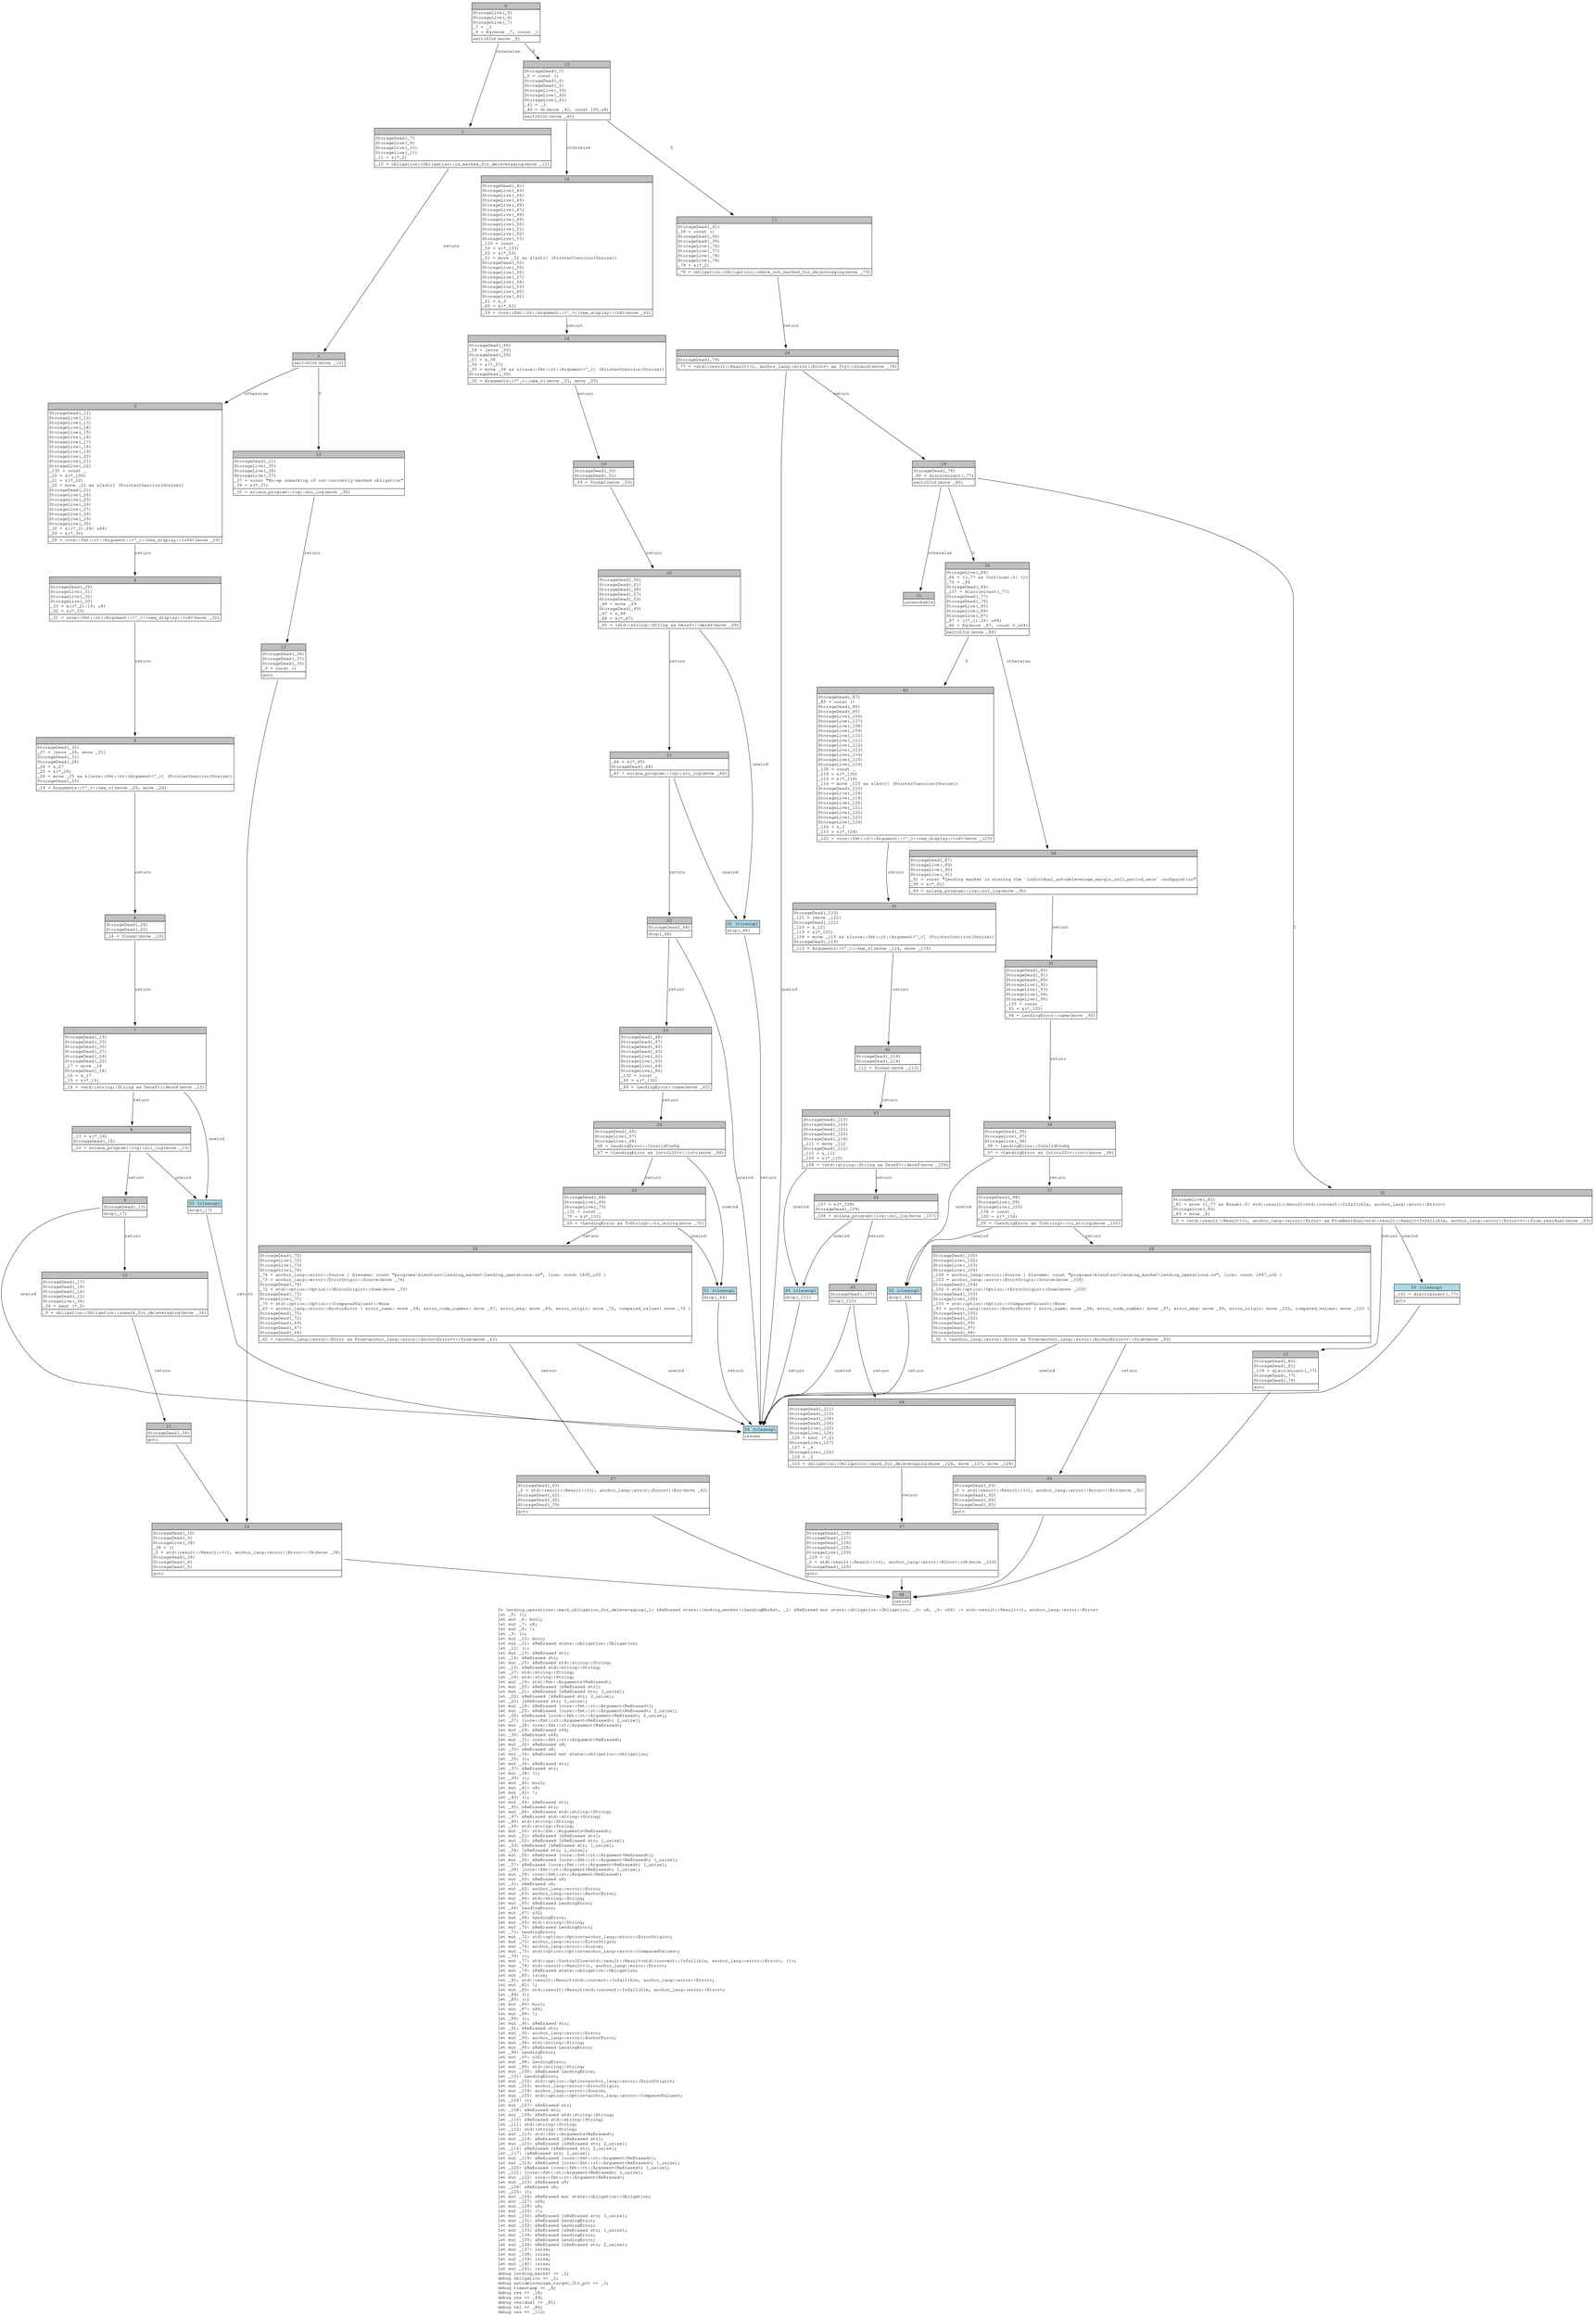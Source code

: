 digraph Mir_0_1332 {
    graph [fontname="Courier, monospace"];
    node [fontname="Courier, monospace"];
    edge [fontname="Courier, monospace"];
    label=<fn lending_operations::mark_obligation_for_deleveraging(_1: &amp;ReErased state::lending_market::LendingMarket, _2: &amp;ReErased mut state::obligation::Obligation, _3: u8, _4: u64) -&gt; std::result::Result&lt;(), anchor_lang::error::Error&gt;<br align="left"/>let _5: ();<br align="left"/>let mut _6: bool;<br align="left"/>let mut _7: u8;<br align="left"/>let mut _8: !;<br align="left"/>let _9: ();<br align="left"/>let mut _10: bool;<br align="left"/>let mut _11: &amp;ReErased state::obligation::Obligation;<br align="left"/>let _12: ();<br align="left"/>let mut _13: &amp;ReErased str;<br align="left"/>let _14: &amp;ReErased str;<br align="left"/>let mut _15: &amp;ReErased std::string::String;<br align="left"/>let _16: &amp;ReErased std::string::String;<br align="left"/>let _17: std::string::String;<br align="left"/>let _18: std::string::String;<br align="left"/>let mut _19: std::fmt::Arguments&lt;ReErased&gt;;<br align="left"/>let mut _20: &amp;ReErased [&amp;ReErased str];<br align="left"/>let mut _21: &amp;ReErased [&amp;ReErased str; 3_usize];<br align="left"/>let _22: &amp;ReErased [&amp;ReErased str; 3_usize];<br align="left"/>let _23: [&amp;ReErased str; 3_usize];<br align="left"/>let mut _24: &amp;ReErased [core::fmt::rt::Argument&lt;ReErased&gt;];<br align="left"/>let mut _25: &amp;ReErased [core::fmt::rt::Argument&lt;ReErased&gt;; 2_usize];<br align="left"/>let _26: &amp;ReErased [core::fmt::rt::Argument&lt;ReErased&gt;; 2_usize];<br align="left"/>let _27: [core::fmt::rt::Argument&lt;ReErased&gt;; 2_usize];<br align="left"/>let mut _28: core::fmt::rt::Argument&lt;ReErased&gt;;<br align="left"/>let mut _29: &amp;ReErased u64;<br align="left"/>let _30: &amp;ReErased u64;<br align="left"/>let mut _31: core::fmt::rt::Argument&lt;ReErased&gt;;<br align="left"/>let mut _32: &amp;ReErased u8;<br align="left"/>let _33: &amp;ReErased u8;<br align="left"/>let mut _34: &amp;ReErased mut state::obligation::Obligation;<br align="left"/>let _35: ();<br align="left"/>let mut _36: &amp;ReErased str;<br align="left"/>let _37: &amp;ReErased str;<br align="left"/>let mut _38: ();<br align="left"/>let _39: ();<br align="left"/>let mut _40: bool;<br align="left"/>let mut _41: u8;<br align="left"/>let mut _42: !;<br align="left"/>let _43: ();<br align="left"/>let mut _44: &amp;ReErased str;<br align="left"/>let _45: &amp;ReErased str;<br align="left"/>let mut _46: &amp;ReErased std::string::String;<br align="left"/>let _47: &amp;ReErased std::string::String;<br align="left"/>let _48: std::string::String;<br align="left"/>let _49: std::string::String;<br align="left"/>let mut _50: std::fmt::Arguments&lt;ReErased&gt;;<br align="left"/>let mut _51: &amp;ReErased [&amp;ReErased str];<br align="left"/>let mut _52: &amp;ReErased [&amp;ReErased str; 1_usize];<br align="left"/>let _53: &amp;ReErased [&amp;ReErased str; 1_usize];<br align="left"/>let _54: [&amp;ReErased str; 1_usize];<br align="left"/>let mut _55: &amp;ReErased [core::fmt::rt::Argument&lt;ReErased&gt;];<br align="left"/>let mut _56: &amp;ReErased [core::fmt::rt::Argument&lt;ReErased&gt;; 1_usize];<br align="left"/>let _57: &amp;ReErased [core::fmt::rt::Argument&lt;ReErased&gt;; 1_usize];<br align="left"/>let _58: [core::fmt::rt::Argument&lt;ReErased&gt;; 1_usize];<br align="left"/>let mut _59: core::fmt::rt::Argument&lt;ReErased&gt;;<br align="left"/>let mut _60: &amp;ReErased u8;<br align="left"/>let _61: &amp;ReErased u8;<br align="left"/>let mut _62: anchor_lang::error::Error;<br align="left"/>let mut _63: anchor_lang::error::AnchorError;<br align="left"/>let mut _64: std::string::String;<br align="left"/>let mut _65: &amp;ReErased LendingError;<br align="left"/>let _66: LendingError;<br align="left"/>let mut _67: u32;<br align="left"/>let mut _68: LendingError;<br align="left"/>let mut _69: std::string::String;<br align="left"/>let mut _70: &amp;ReErased LendingError;<br align="left"/>let _71: LendingError;<br align="left"/>let mut _72: std::option::Option&lt;anchor_lang::error::ErrorOrigin&gt;;<br align="left"/>let mut _73: anchor_lang::error::ErrorOrigin;<br align="left"/>let mut _74: anchor_lang::error::Source;<br align="left"/>let mut _75: std::option::Option&lt;anchor_lang::error::ComparedValues&gt;;<br align="left"/>let _76: ();<br align="left"/>let mut _77: std::ops::ControlFlow&lt;std::result::Result&lt;std::convert::Infallible, anchor_lang::error::Error&gt;, ()&gt;;<br align="left"/>let mut _78: std::result::Result&lt;(), anchor_lang::error::Error&gt;;<br align="left"/>let mut _79: &amp;ReErased state::obligation::Obligation;<br align="left"/>let mut _80: isize;<br align="left"/>let _81: std::result::Result&lt;std::convert::Infallible, anchor_lang::error::Error&gt;;<br align="left"/>let mut _82: !;<br align="left"/>let mut _83: std::result::Result&lt;std::convert::Infallible, anchor_lang::error::Error&gt;;<br align="left"/>let _84: ();<br align="left"/>let _85: ();<br align="left"/>let mut _86: bool;<br align="left"/>let mut _87: u64;<br align="left"/>let mut _88: !;<br align="left"/>let _89: ();<br align="left"/>let mut _90: &amp;ReErased str;<br align="left"/>let _91: &amp;ReErased str;<br align="left"/>let mut _92: anchor_lang::error::Error;<br align="left"/>let mut _93: anchor_lang::error::AnchorError;<br align="left"/>let mut _94: std::string::String;<br align="left"/>let mut _95: &amp;ReErased LendingError;<br align="left"/>let _96: LendingError;<br align="left"/>let mut _97: u32;<br align="left"/>let mut _98: LendingError;<br align="left"/>let mut _99: std::string::String;<br align="left"/>let mut _100: &amp;ReErased LendingError;<br align="left"/>let _101: LendingError;<br align="left"/>let mut _102: std::option::Option&lt;anchor_lang::error::ErrorOrigin&gt;;<br align="left"/>let mut _103: anchor_lang::error::ErrorOrigin;<br align="left"/>let mut _104: anchor_lang::error::Source;<br align="left"/>let mut _105: std::option::Option&lt;anchor_lang::error::ComparedValues&gt;;<br align="left"/>let _106: ();<br align="left"/>let mut _107: &amp;ReErased str;<br align="left"/>let _108: &amp;ReErased str;<br align="left"/>let mut _109: &amp;ReErased std::string::String;<br align="left"/>let _110: &amp;ReErased std::string::String;<br align="left"/>let _111: std::string::String;<br align="left"/>let _112: std::string::String;<br align="left"/>let mut _113: std::fmt::Arguments&lt;ReErased&gt;;<br align="left"/>let mut _114: &amp;ReErased [&amp;ReErased str];<br align="left"/>let mut _115: &amp;ReErased [&amp;ReErased str; 2_usize];<br align="left"/>let _116: &amp;ReErased [&amp;ReErased str; 2_usize];<br align="left"/>let _117: [&amp;ReErased str; 2_usize];<br align="left"/>let mut _118: &amp;ReErased [core::fmt::rt::Argument&lt;ReErased&gt;];<br align="left"/>let mut _119: &amp;ReErased [core::fmt::rt::Argument&lt;ReErased&gt;; 1_usize];<br align="left"/>let _120: &amp;ReErased [core::fmt::rt::Argument&lt;ReErased&gt;; 1_usize];<br align="left"/>let _121: [core::fmt::rt::Argument&lt;ReErased&gt;; 1_usize];<br align="left"/>let mut _122: core::fmt::rt::Argument&lt;ReErased&gt;;<br align="left"/>let mut _123: &amp;ReErased u8;<br align="left"/>let _124: &amp;ReErased u8;<br align="left"/>let _125: ();<br align="left"/>let mut _126: &amp;ReErased mut state::obligation::Obligation;<br align="left"/>let mut _127: u64;<br align="left"/>let mut _128: u8;<br align="left"/>let mut _129: ();<br align="left"/>let mut _130: &amp;ReErased [&amp;ReErased str; 3_usize];<br align="left"/>let mut _131: &amp;ReErased LendingError;<br align="left"/>let mut _132: &amp;ReErased LendingError;<br align="left"/>let mut _133: &amp;ReErased [&amp;ReErased str; 1_usize];<br align="left"/>let mut _134: &amp;ReErased LendingError;<br align="left"/>let mut _135: &amp;ReErased LendingError;<br align="left"/>let mut _136: &amp;ReErased [&amp;ReErased str; 2_usize];<br align="left"/>let mut _137: isize;<br align="left"/>let mut _138: isize;<br align="left"/>let mut _139: isize;<br align="left"/>let mut _140: isize;<br align="left"/>let mut _141: isize;<br align="left"/>debug lending_market =&gt; _1;<br align="left"/>debug obligation =&gt; _2;<br align="left"/>debug autodeleverage_target_ltv_pct =&gt; _3;<br align="left"/>debug timestamp =&gt; _4;<br align="left"/>debug res =&gt; _18;<br align="left"/>debug res =&gt; _49;<br align="left"/>debug residual =&gt; _81;<br align="left"/>debug val =&gt; _84;<br align="left"/>debug res =&gt; _112;<br align="left"/>>;
    bb0__0_1332 [shape="none", label=<<table border="0" cellborder="1" cellspacing="0"><tr><td bgcolor="gray" align="center" colspan="1">0</td></tr><tr><td align="left" balign="left">StorageLive(_5)<br/>StorageLive(_6)<br/>StorageLive(_7)<br/>_7 = _3<br/>_6 = Eq(move _7, const _)<br/></td></tr><tr><td align="left">switchInt(move _6)</td></tr></table>>];
    bb1__0_1332 [shape="none", label=<<table border="0" cellborder="1" cellspacing="0"><tr><td bgcolor="gray" align="center" colspan="1">1</td></tr><tr><td align="left" balign="left">StorageDead(_7)<br/>StorageLive(_9)<br/>StorageLive(_10)<br/>StorageLive(_11)<br/>_11 = &amp;(*_2)<br/></td></tr><tr><td align="left">_10 = obligation::Obligation::is_marked_for_deleveraging(move _11)</td></tr></table>>];
    bb2__0_1332 [shape="none", label=<<table border="0" cellborder="1" cellspacing="0"><tr><td bgcolor="gray" align="center" colspan="1">2</td></tr><tr><td align="left">switchInt(move _10)</td></tr></table>>];
    bb3__0_1332 [shape="none", label=<<table border="0" cellborder="1" cellspacing="0"><tr><td bgcolor="gray" align="center" colspan="1">3</td></tr><tr><td align="left" balign="left">StorageDead(_11)<br/>StorageLive(_12)<br/>StorageLive(_13)<br/>StorageLive(_14)<br/>StorageLive(_15)<br/>StorageLive(_16)<br/>StorageLive(_17)<br/>StorageLive(_18)<br/>StorageLive(_19)<br/>StorageLive(_20)<br/>StorageLive(_21)<br/>StorageLive(_22)<br/>_130 = const _<br/>_22 = &amp;(*_130)<br/>_21 = &amp;(*_22)<br/>_20 = move _21 as &amp;[&amp;str] (PointerCoercion(Unsize))<br/>StorageDead(_21)<br/>StorageLive(_24)<br/>StorageLive(_25)<br/>StorageLive(_26)<br/>StorageLive(_27)<br/>StorageLive(_28)<br/>StorageLive(_29)<br/>StorageLive(_30)<br/>_30 = &amp;((*_2).24: u64)<br/>_29 = &amp;(*_30)<br/></td></tr><tr><td align="left">_28 = core::fmt::rt::Argument::&lt;'_&gt;::new_display::&lt;u64&gt;(move _29)</td></tr></table>>];
    bb4__0_1332 [shape="none", label=<<table border="0" cellborder="1" cellspacing="0"><tr><td bgcolor="gray" align="center" colspan="1">4</td></tr><tr><td align="left" balign="left">StorageDead(_29)<br/>StorageLive(_31)<br/>StorageLive(_32)<br/>StorageLive(_33)<br/>_33 = &amp;((*_2).19: u8)<br/>_32 = &amp;(*_33)<br/></td></tr><tr><td align="left">_31 = core::fmt::rt::Argument::&lt;'_&gt;::new_display::&lt;u8&gt;(move _32)</td></tr></table>>];
    bb5__0_1332 [shape="none", label=<<table border="0" cellborder="1" cellspacing="0"><tr><td bgcolor="gray" align="center" colspan="1">5</td></tr><tr><td align="left" balign="left">StorageDead(_32)<br/>_27 = [move _28, move _31]<br/>StorageDead(_31)<br/>StorageDead(_28)<br/>_26 = &amp;_27<br/>_25 = &amp;(*_26)<br/>_24 = move _25 as &amp;[core::fmt::rt::Argument&lt;'_&gt;] (PointerCoercion(Unsize))<br/>StorageDead(_25)<br/></td></tr><tr><td align="left">_19 = Arguments::&lt;'_&gt;::new_v1(move _20, move _24)</td></tr></table>>];
    bb6__0_1332 [shape="none", label=<<table border="0" cellborder="1" cellspacing="0"><tr><td bgcolor="gray" align="center" colspan="1">6</td></tr><tr><td align="left" balign="left">StorageDead(_24)<br/>StorageDead(_20)<br/></td></tr><tr><td align="left">_18 = format(move _19)</td></tr></table>>];
    bb7__0_1332 [shape="none", label=<<table border="0" cellborder="1" cellspacing="0"><tr><td bgcolor="gray" align="center" colspan="1">7</td></tr><tr><td align="left" balign="left">StorageDead(_19)<br/>StorageDead(_33)<br/>StorageDead(_30)<br/>StorageDead(_27)<br/>StorageDead(_26)<br/>StorageDead(_22)<br/>_17 = move _18<br/>StorageDead(_18)<br/>_16 = &amp;_17<br/>_15 = &amp;(*_16)<br/></td></tr><tr><td align="left">_14 = &lt;std::string::String as Deref&gt;::deref(move _15)</td></tr></table>>];
    bb8__0_1332 [shape="none", label=<<table border="0" cellborder="1" cellspacing="0"><tr><td bgcolor="gray" align="center" colspan="1">8</td></tr><tr><td align="left" balign="left">_13 = &amp;(*_14)<br/>StorageDead(_15)<br/></td></tr><tr><td align="left">_12 = solana_program::log::sol_log(move _13)</td></tr></table>>];
    bb9__0_1332 [shape="none", label=<<table border="0" cellborder="1" cellspacing="0"><tr><td bgcolor="gray" align="center" colspan="1">9</td></tr><tr><td align="left" balign="left">StorageDead(_13)<br/></td></tr><tr><td align="left">drop(_17)</td></tr></table>>];
    bb10__0_1332 [shape="none", label=<<table border="0" cellborder="1" cellspacing="0"><tr><td bgcolor="gray" align="center" colspan="1">10</td></tr><tr><td align="left" balign="left">StorageDead(_17)<br/>StorageDead(_16)<br/>StorageDead(_14)<br/>StorageDead(_12)<br/>StorageLive(_34)<br/>_34 = &amp;mut (*_2)<br/></td></tr><tr><td align="left">_9 = obligation::Obligation::unmark_for_deleveraging(move _34)</td></tr></table>>];
    bb11__0_1332 [shape="none", label=<<table border="0" cellborder="1" cellspacing="0"><tr><td bgcolor="gray" align="center" colspan="1">11</td></tr><tr><td align="left" balign="left">StorageDead(_34)<br/></td></tr><tr><td align="left">goto</td></tr></table>>];
    bb12__0_1332 [shape="none", label=<<table border="0" cellborder="1" cellspacing="0"><tr><td bgcolor="gray" align="center" colspan="1">12</td></tr><tr><td align="left" balign="left">StorageDead(_11)<br/>StorageLive(_35)<br/>StorageLive(_36)<br/>StorageLive(_37)<br/>_37 = const &quot;No-op unmarking of not-currently-marked obligation&quot;<br/>_36 = &amp;(*_37)<br/></td></tr><tr><td align="left">_35 = solana_program::log::sol_log(move _36)</td></tr></table>>];
    bb13__0_1332 [shape="none", label=<<table border="0" cellborder="1" cellspacing="0"><tr><td bgcolor="gray" align="center" colspan="1">13</td></tr><tr><td align="left" balign="left">StorageDead(_36)<br/>StorageDead(_37)<br/>StorageDead(_35)<br/>_9 = const ()<br/></td></tr><tr><td align="left">goto</td></tr></table>>];
    bb14__0_1332 [shape="none", label=<<table border="0" cellborder="1" cellspacing="0"><tr><td bgcolor="gray" align="center" colspan="1">14</td></tr><tr><td align="left" balign="left">StorageDead(_10)<br/>StorageDead(_9)<br/>StorageLive(_38)<br/>_38 = ()<br/>_0 = std::result::Result::&lt;(), anchor_lang::error::Error&gt;::Ok(move _38)<br/>StorageDead(_38)<br/>StorageDead(_6)<br/>StorageDead(_5)<br/></td></tr><tr><td align="left">goto</td></tr></table>>];
    bb15__0_1332 [shape="none", label=<<table border="0" cellborder="1" cellspacing="0"><tr><td bgcolor="gray" align="center" colspan="1">15</td></tr><tr><td align="left" balign="left">StorageDead(_7)<br/>_5 = const ()<br/>StorageDead(_6)<br/>StorageDead(_5)<br/>StorageLive(_39)<br/>StorageLive(_40)<br/>StorageLive(_41)<br/>_41 = _3<br/>_40 = Gt(move _41, const 100_u8)<br/></td></tr><tr><td align="left">switchInt(move _40)</td></tr></table>>];
    bb16__0_1332 [shape="none", label=<<table border="0" cellborder="1" cellspacing="0"><tr><td bgcolor="gray" align="center" colspan="1">16</td></tr><tr><td align="left" balign="left">StorageDead(_41)<br/>StorageLive(_43)<br/>StorageLive(_44)<br/>StorageLive(_45)<br/>StorageLive(_46)<br/>StorageLive(_47)<br/>StorageLive(_48)<br/>StorageLive(_49)<br/>StorageLive(_50)<br/>StorageLive(_51)<br/>StorageLive(_52)<br/>StorageLive(_53)<br/>_133 = const _<br/>_53 = &amp;(*_133)<br/>_52 = &amp;(*_53)<br/>_51 = move _52 as &amp;[&amp;str] (PointerCoercion(Unsize))<br/>StorageDead(_52)<br/>StorageLive(_55)<br/>StorageLive(_56)<br/>StorageLive(_57)<br/>StorageLive(_58)<br/>StorageLive(_59)<br/>StorageLive(_60)<br/>StorageLive(_61)<br/>_61 = &amp;_3<br/>_60 = &amp;(*_61)<br/></td></tr><tr><td align="left">_59 = core::fmt::rt::Argument::&lt;'_&gt;::new_display::&lt;u8&gt;(move _60)</td></tr></table>>];
    bb17__0_1332 [shape="none", label=<<table border="0" cellborder="1" cellspacing="0"><tr><td bgcolor="gray" align="center" colspan="1">17</td></tr><tr><td align="left" balign="left">StorageDead(_41)<br/>_39 = const ()<br/>StorageDead(_40)<br/>StorageDead(_39)<br/>StorageLive(_76)<br/>StorageLive(_77)<br/>StorageLive(_78)<br/>StorageLive(_79)<br/>_79 = &amp;(*_2)<br/></td></tr><tr><td align="left">_78 = obligation::Obligation::check_not_marked_for_deleveraging(move _79)</td></tr></table>>];
    bb18__0_1332 [shape="none", label=<<table border="0" cellborder="1" cellspacing="0"><tr><td bgcolor="gray" align="center" colspan="1">18</td></tr><tr><td align="left" balign="left">StorageDead(_60)<br/>_58 = [move _59]<br/>StorageDead(_59)<br/>_57 = &amp;_58<br/>_56 = &amp;(*_57)<br/>_55 = move _56 as &amp;[core::fmt::rt::Argument&lt;'_&gt;] (PointerCoercion(Unsize))<br/>StorageDead(_56)<br/></td></tr><tr><td align="left">_50 = Arguments::&lt;'_&gt;::new_v1(move _51, move _55)</td></tr></table>>];
    bb19__0_1332 [shape="none", label=<<table border="0" cellborder="1" cellspacing="0"><tr><td bgcolor="gray" align="center" colspan="1">19</td></tr><tr><td align="left" balign="left">StorageDead(_55)<br/>StorageDead(_51)<br/></td></tr><tr><td align="left">_49 = format(move _50)</td></tr></table>>];
    bb20__0_1332 [shape="none", label=<<table border="0" cellborder="1" cellspacing="0"><tr><td bgcolor="gray" align="center" colspan="1">20</td></tr><tr><td align="left" balign="left">StorageDead(_50)<br/>StorageDead(_61)<br/>StorageDead(_58)<br/>StorageDead(_57)<br/>StorageDead(_53)<br/>_48 = move _49<br/>StorageDead(_49)<br/>_47 = &amp;_48<br/>_46 = &amp;(*_47)<br/></td></tr><tr><td align="left">_45 = &lt;std::string::String as Deref&gt;::deref(move _46)</td></tr></table>>];
    bb21__0_1332 [shape="none", label=<<table border="0" cellborder="1" cellspacing="0"><tr><td bgcolor="gray" align="center" colspan="1">21</td></tr><tr><td align="left" balign="left">_44 = &amp;(*_45)<br/>StorageDead(_46)<br/></td></tr><tr><td align="left">_43 = solana_program::log::sol_log(move _44)</td></tr></table>>];
    bb22__0_1332 [shape="none", label=<<table border="0" cellborder="1" cellspacing="0"><tr><td bgcolor="gray" align="center" colspan="1">22</td></tr><tr><td align="left" balign="left">StorageDead(_44)<br/></td></tr><tr><td align="left">drop(_48)</td></tr></table>>];
    bb23__0_1332 [shape="none", label=<<table border="0" cellborder="1" cellspacing="0"><tr><td bgcolor="gray" align="center" colspan="1">23</td></tr><tr><td align="left" balign="left">StorageDead(_48)<br/>StorageDead(_47)<br/>StorageDead(_45)<br/>StorageDead(_43)<br/>StorageLive(_62)<br/>StorageLive(_63)<br/>StorageLive(_64)<br/>StorageLive(_65)<br/>_132 = const _<br/>_65 = &amp;(*_132)<br/></td></tr><tr><td align="left">_64 = LendingError::name(move _65)</td></tr></table>>];
    bb24__0_1332 [shape="none", label=<<table border="0" cellborder="1" cellspacing="0"><tr><td bgcolor="gray" align="center" colspan="1">24</td></tr><tr><td align="left" balign="left">StorageDead(_65)<br/>StorageLive(_67)<br/>StorageLive(_68)<br/>_68 = LendingError::InvalidConfig<br/></td></tr><tr><td align="left">_67 = &lt;LendingError as Into&lt;u32&gt;&gt;::into(move _68)</td></tr></table>>];
    bb25__0_1332 [shape="none", label=<<table border="0" cellborder="1" cellspacing="0"><tr><td bgcolor="gray" align="center" colspan="1">25</td></tr><tr><td align="left" balign="left">StorageDead(_68)<br/>StorageLive(_69)<br/>StorageLive(_70)<br/>_131 = const _<br/>_70 = &amp;(*_131)<br/></td></tr><tr><td align="left">_69 = &lt;LendingError as ToString&gt;::to_string(move _70)</td></tr></table>>];
    bb26__0_1332 [shape="none", label=<<table border="0" cellborder="1" cellspacing="0"><tr><td bgcolor="gray" align="center" colspan="1">26</td></tr><tr><td align="left" balign="left">StorageDead(_70)<br/>StorageLive(_72)<br/>StorageLive(_73)<br/>StorageLive(_74)<br/>_74 = anchor_lang::error::Source { filename: const &quot;programs\\klend\\src\\lending_market\\lending_operations.rs&quot;, line: const 1835_u32 }<br/>_73 = anchor_lang::error::ErrorOrigin::Source(move _74)<br/>StorageDead(_74)<br/>_72 = std::option::Option::&lt;ErrorOrigin&gt;::Some(move _73)<br/>StorageDead(_73)<br/>StorageLive(_75)<br/>_75 = std::option::Option::&lt;ComparedValues&gt;::None<br/>_63 = anchor_lang::error::AnchorError { error_name: move _64, error_code_number: move _67, error_msg: move _69, error_origin: move _72, compared_values: move _75 }<br/>StorageDead(_75)<br/>StorageDead(_72)<br/>StorageDead(_69)<br/>StorageDead(_67)<br/>StorageDead(_64)<br/></td></tr><tr><td align="left">_62 = &lt;anchor_lang::error::Error as From&lt;anchor_lang::error::AnchorError&gt;&gt;::from(move _63)</td></tr></table>>];
    bb27__0_1332 [shape="none", label=<<table border="0" cellborder="1" cellspacing="0"><tr><td bgcolor="gray" align="center" colspan="1">27</td></tr><tr><td align="left" balign="left">StorageDead(_63)<br/>_0 = std::result::Result::&lt;(), anchor_lang::error::Error&gt;::Err(move _62)<br/>StorageDead(_62)<br/>StorageDead(_40)<br/>StorageDead(_39)<br/></td></tr><tr><td align="left">goto</td></tr></table>>];
    bb28__0_1332 [shape="none", label=<<table border="0" cellborder="1" cellspacing="0"><tr><td bgcolor="gray" align="center" colspan="1">28</td></tr><tr><td align="left" balign="left">StorageDead(_79)<br/></td></tr><tr><td align="left">_77 = &lt;std::result::Result&lt;(), anchor_lang::error::Error&gt; as Try&gt;::branch(move _78)</td></tr></table>>];
    bb29__0_1332 [shape="none", label=<<table border="0" cellborder="1" cellspacing="0"><tr><td bgcolor="gray" align="center" colspan="1">29</td></tr><tr><td align="left" balign="left">StorageDead(_78)<br/>_80 = discriminant(_77)<br/></td></tr><tr><td align="left">switchInt(move _80)</td></tr></table>>];
    bb30__0_1332 [shape="none", label=<<table border="0" cellborder="1" cellspacing="0"><tr><td bgcolor="gray" align="center" colspan="1">30</td></tr><tr><td align="left" balign="left">StorageLive(_84)<br/>_84 = ((_77 as Continue).0: ())<br/>_76 = _84<br/>StorageDead(_84)<br/>_137 = discriminant(_77)<br/>StorageDead(_77)<br/>StorageDead(_76)<br/>StorageLive(_85)<br/>StorageLive(_86)<br/>StorageLive(_87)<br/>_87 = ((*_1).24: u64)<br/>_86 = Eq(move _87, const 0_u64)<br/></td></tr><tr><td align="left">switchInt(move _86)</td></tr></table>>];
    bb31__0_1332 [shape="none", label=<<table border="0" cellborder="1" cellspacing="0"><tr><td bgcolor="gray" align="center" colspan="1">31</td></tr><tr><td align="left">unreachable</td></tr></table>>];
    bb32__0_1332 [shape="none", label=<<table border="0" cellborder="1" cellspacing="0"><tr><td bgcolor="gray" align="center" colspan="1">32</td></tr><tr><td align="left" balign="left">StorageLive(_81)<br/>_81 = move ((_77 as Break).0: std::result::Result&lt;std::convert::Infallible, anchor_lang::error::Error&gt;)<br/>StorageLive(_83)<br/>_83 = move _81<br/></td></tr><tr><td align="left">_0 = &lt;std::result::Result&lt;(), anchor_lang::error::Error&gt; as FromResidual&lt;std::result::Result&lt;Infallible, anchor_lang::error::Error&gt;&gt;&gt;::from_residual(move _83)</td></tr></table>>];
    bb33__0_1332 [shape="none", label=<<table border="0" cellborder="1" cellspacing="0"><tr><td bgcolor="gray" align="center" colspan="1">33</td></tr><tr><td align="left" balign="left">StorageDead(_83)<br/>StorageDead(_81)<br/>_139 = discriminant(_77)<br/>StorageDead(_77)<br/>StorageDead(_76)<br/></td></tr><tr><td align="left">goto</td></tr></table>>];
    bb34__0_1332 [shape="none", label=<<table border="0" cellborder="1" cellspacing="0"><tr><td bgcolor="gray" align="center" colspan="1">34</td></tr><tr><td align="left" balign="left">StorageDead(_87)<br/>StorageLive(_89)<br/>StorageLive(_90)<br/>StorageLive(_91)<br/>_91 = const &quot;Lending market is missing the `individual_autodeleverage_margin_call_period_secs` configuration&quot;<br/>_90 = &amp;(*_91)<br/></td></tr><tr><td align="left">_89 = solana_program::log::sol_log(move _90)</td></tr></table>>];
    bb35__0_1332 [shape="none", label=<<table border="0" cellborder="1" cellspacing="0"><tr><td bgcolor="gray" align="center" colspan="1">35</td></tr><tr><td align="left" balign="left">StorageDead(_90)<br/>StorageDead(_91)<br/>StorageDead(_89)<br/>StorageLive(_92)<br/>StorageLive(_93)<br/>StorageLive(_94)<br/>StorageLive(_95)<br/>_135 = const _<br/>_95 = &amp;(*_135)<br/></td></tr><tr><td align="left">_94 = LendingError::name(move _95)</td></tr></table>>];
    bb36__0_1332 [shape="none", label=<<table border="0" cellborder="1" cellspacing="0"><tr><td bgcolor="gray" align="center" colspan="1">36</td></tr><tr><td align="left" balign="left">StorageDead(_95)<br/>StorageLive(_97)<br/>StorageLive(_98)<br/>_98 = LendingError::InvalidConfig<br/></td></tr><tr><td align="left">_97 = &lt;LendingError as Into&lt;u32&gt;&gt;::into(move _98)</td></tr></table>>];
    bb37__0_1332 [shape="none", label=<<table border="0" cellborder="1" cellspacing="0"><tr><td bgcolor="gray" align="center" colspan="1">37</td></tr><tr><td align="left" balign="left">StorageDead(_98)<br/>StorageLive(_99)<br/>StorageLive(_100)<br/>_134 = const _<br/>_100 = &amp;(*_134)<br/></td></tr><tr><td align="left">_99 = &lt;LendingError as ToString&gt;::to_string(move _100)</td></tr></table>>];
    bb38__0_1332 [shape="none", label=<<table border="0" cellborder="1" cellspacing="0"><tr><td bgcolor="gray" align="center" colspan="1">38</td></tr><tr><td align="left" balign="left">StorageDead(_100)<br/>StorageLive(_102)<br/>StorageLive(_103)<br/>StorageLive(_104)<br/>_104 = anchor_lang::error::Source { filename: const &quot;programs\\klend\\src\\lending_market\\lending_operations.rs&quot;, line: const 1847_u32 }<br/>_103 = anchor_lang::error::ErrorOrigin::Source(move _104)<br/>StorageDead(_104)<br/>_102 = std::option::Option::&lt;ErrorOrigin&gt;::Some(move _103)<br/>StorageDead(_103)<br/>StorageLive(_105)<br/>_105 = std::option::Option::&lt;ComparedValues&gt;::None<br/>_93 = anchor_lang::error::AnchorError { error_name: move _94, error_code_number: move _97, error_msg: move _99, error_origin: move _102, compared_values: move _105 }<br/>StorageDead(_105)<br/>StorageDead(_102)<br/>StorageDead(_99)<br/>StorageDead(_97)<br/>StorageDead(_94)<br/></td></tr><tr><td align="left">_92 = &lt;anchor_lang::error::Error as From&lt;anchor_lang::error::AnchorError&gt;&gt;::from(move _93)</td></tr></table>>];
    bb39__0_1332 [shape="none", label=<<table border="0" cellborder="1" cellspacing="0"><tr><td bgcolor="gray" align="center" colspan="1">39</td></tr><tr><td align="left" balign="left">StorageDead(_93)<br/>_0 = std::result::Result::&lt;(), anchor_lang::error::Error&gt;::Err(move _92)<br/>StorageDead(_92)<br/>StorageDead(_86)<br/>StorageDead(_85)<br/></td></tr><tr><td align="left">goto</td></tr></table>>];
    bb40__0_1332 [shape="none", label=<<table border="0" cellborder="1" cellspacing="0"><tr><td bgcolor="gray" align="center" colspan="1">40</td></tr><tr><td align="left" balign="left">StorageDead(_87)<br/>_85 = const ()<br/>StorageDead(_86)<br/>StorageDead(_85)<br/>StorageLive(_106)<br/>StorageLive(_107)<br/>StorageLive(_108)<br/>StorageLive(_109)<br/>StorageLive(_110)<br/>StorageLive(_111)<br/>StorageLive(_112)<br/>StorageLive(_113)<br/>StorageLive(_114)<br/>StorageLive(_115)<br/>StorageLive(_116)<br/>_136 = const _<br/>_116 = &amp;(*_136)<br/>_115 = &amp;(*_116)<br/>_114 = move _115 as &amp;[&amp;str] (PointerCoercion(Unsize))<br/>StorageDead(_115)<br/>StorageLive(_118)<br/>StorageLive(_119)<br/>StorageLive(_120)<br/>StorageLive(_121)<br/>StorageLive(_122)<br/>StorageLive(_123)<br/>StorageLive(_124)<br/>_124 = &amp;_3<br/>_123 = &amp;(*_124)<br/></td></tr><tr><td align="left">_122 = core::fmt::rt::Argument::&lt;'_&gt;::new_display::&lt;u8&gt;(move _123)</td></tr></table>>];
    bb41__0_1332 [shape="none", label=<<table border="0" cellborder="1" cellspacing="0"><tr><td bgcolor="gray" align="center" colspan="1">41</td></tr><tr><td align="left" balign="left">StorageDead(_123)<br/>_121 = [move _122]<br/>StorageDead(_122)<br/>_120 = &amp;_121<br/>_119 = &amp;(*_120)<br/>_118 = move _119 as &amp;[core::fmt::rt::Argument&lt;'_&gt;] (PointerCoercion(Unsize))<br/>StorageDead(_119)<br/></td></tr><tr><td align="left">_113 = Arguments::&lt;'_&gt;::new_v1(move _114, move _118)</td></tr></table>>];
    bb42__0_1332 [shape="none", label=<<table border="0" cellborder="1" cellspacing="0"><tr><td bgcolor="gray" align="center" colspan="1">42</td></tr><tr><td align="left" balign="left">StorageDead(_118)<br/>StorageDead(_114)<br/></td></tr><tr><td align="left">_112 = format(move _113)</td></tr></table>>];
    bb43__0_1332 [shape="none", label=<<table border="0" cellborder="1" cellspacing="0"><tr><td bgcolor="gray" align="center" colspan="1">43</td></tr><tr><td align="left" balign="left">StorageDead(_113)<br/>StorageDead(_124)<br/>StorageDead(_121)<br/>StorageDead(_120)<br/>StorageDead(_116)<br/>_111 = move _112<br/>StorageDead(_112)<br/>_110 = &amp;_111<br/>_109 = &amp;(*_110)<br/></td></tr><tr><td align="left">_108 = &lt;std::string::String as Deref&gt;::deref(move _109)</td></tr></table>>];
    bb44__0_1332 [shape="none", label=<<table border="0" cellborder="1" cellspacing="0"><tr><td bgcolor="gray" align="center" colspan="1">44</td></tr><tr><td align="left" balign="left">_107 = &amp;(*_108)<br/>StorageDead(_109)<br/></td></tr><tr><td align="left">_106 = solana_program::log::sol_log(move _107)</td></tr></table>>];
    bb45__0_1332 [shape="none", label=<<table border="0" cellborder="1" cellspacing="0"><tr><td bgcolor="gray" align="center" colspan="1">45</td></tr><tr><td align="left" balign="left">StorageDead(_107)<br/></td></tr><tr><td align="left">drop(_111)</td></tr></table>>];
    bb46__0_1332 [shape="none", label=<<table border="0" cellborder="1" cellspacing="0"><tr><td bgcolor="gray" align="center" colspan="1">46</td></tr><tr><td align="left" balign="left">StorageDead(_111)<br/>StorageDead(_110)<br/>StorageDead(_108)<br/>StorageDead(_106)<br/>StorageLive(_125)<br/>StorageLive(_126)<br/>_126 = &amp;mut (*_2)<br/>StorageLive(_127)<br/>_127 = _4<br/>StorageLive(_128)<br/>_128 = _3<br/></td></tr><tr><td align="left">_125 = obligation::Obligation::mark_for_deleveraging(move _126, move _127, move _128)</td></tr></table>>];
    bb47__0_1332 [shape="none", label=<<table border="0" cellborder="1" cellspacing="0"><tr><td bgcolor="gray" align="center" colspan="1">47</td></tr><tr><td align="left" balign="left">StorageDead(_128)<br/>StorageDead(_127)<br/>StorageDead(_126)<br/>StorageDead(_125)<br/>StorageLive(_129)<br/>_129 = ()<br/>_0 = std::result::Result::&lt;(), anchor_lang::error::Error&gt;::Ok(move _129)<br/>StorageDead(_129)<br/></td></tr><tr><td align="left">goto</td></tr></table>>];
    bb48__0_1332 [shape="none", label=<<table border="0" cellborder="1" cellspacing="0"><tr><td bgcolor="gray" align="center" colspan="1">48</td></tr><tr><td align="left">return</td></tr></table>>];
    bb49__0_1332 [shape="none", label=<<table border="0" cellborder="1" cellspacing="0"><tr><td bgcolor="lightblue" align="center" colspan="1">49 (cleanup)</td></tr><tr><td align="left">drop(_111)</td></tr></table>>];
    bb50__0_1332 [shape="none", label=<<table border="0" cellborder="1" cellspacing="0"><tr><td bgcolor="lightblue" align="center" colspan="1">50 (cleanup)</td></tr><tr><td align="left">drop(_94)</td></tr></table>>];
    bb51__0_1332 [shape="none", label=<<table border="0" cellborder="1" cellspacing="0"><tr><td bgcolor="lightblue" align="center" colspan="1">51 (cleanup)</td></tr><tr><td align="left">drop(_64)</td></tr></table>>];
    bb52__0_1332 [shape="none", label=<<table border="0" cellborder="1" cellspacing="0"><tr><td bgcolor="lightblue" align="center" colspan="1">52 (cleanup)</td></tr><tr><td align="left">drop(_48)</td></tr></table>>];
    bb53__0_1332 [shape="none", label=<<table border="0" cellborder="1" cellspacing="0"><tr><td bgcolor="lightblue" align="center" colspan="1">53 (cleanup)</td></tr><tr><td align="left">drop(_17)</td></tr></table>>];
    bb54__0_1332 [shape="none", label=<<table border="0" cellborder="1" cellspacing="0"><tr><td bgcolor="lightblue" align="center" colspan="1">54 (cleanup)</td></tr><tr><td align="left">resume</td></tr></table>>];
    bb55__0_1332 [shape="none", label=<<table border="0" cellborder="1" cellspacing="0"><tr><td bgcolor="lightblue" align="center" colspan="1">55 (cleanup)</td></tr><tr><td align="left" balign="left">_141 = discriminant(_77)<br/></td></tr><tr><td align="left">goto</td></tr></table>>];
    bb0__0_1332 -> bb15__0_1332 [label="0"];
    bb0__0_1332 -> bb1__0_1332 [label="otherwise"];
    bb1__0_1332 -> bb2__0_1332 [label="return"];
    bb2__0_1332 -> bb12__0_1332 [label="0"];
    bb2__0_1332 -> bb3__0_1332 [label="otherwise"];
    bb3__0_1332 -> bb4__0_1332 [label="return"];
    bb4__0_1332 -> bb5__0_1332 [label="return"];
    bb5__0_1332 -> bb6__0_1332 [label="return"];
    bb6__0_1332 -> bb7__0_1332 [label="return"];
    bb7__0_1332 -> bb8__0_1332 [label="return"];
    bb7__0_1332 -> bb53__0_1332 [label="unwind"];
    bb8__0_1332 -> bb9__0_1332 [label="return"];
    bb8__0_1332 -> bb53__0_1332 [label="unwind"];
    bb9__0_1332 -> bb10__0_1332 [label="return"];
    bb9__0_1332 -> bb54__0_1332 [label="unwind"];
    bb10__0_1332 -> bb11__0_1332 [label="return"];
    bb11__0_1332 -> bb14__0_1332 [label=""];
    bb12__0_1332 -> bb13__0_1332 [label="return"];
    bb13__0_1332 -> bb14__0_1332 [label=""];
    bb14__0_1332 -> bb48__0_1332 [label=""];
    bb15__0_1332 -> bb17__0_1332 [label="0"];
    bb15__0_1332 -> bb16__0_1332 [label="otherwise"];
    bb16__0_1332 -> bb18__0_1332 [label="return"];
    bb17__0_1332 -> bb28__0_1332 [label="return"];
    bb18__0_1332 -> bb19__0_1332 [label="return"];
    bb19__0_1332 -> bb20__0_1332 [label="return"];
    bb20__0_1332 -> bb21__0_1332 [label="return"];
    bb20__0_1332 -> bb52__0_1332 [label="unwind"];
    bb21__0_1332 -> bb22__0_1332 [label="return"];
    bb21__0_1332 -> bb52__0_1332 [label="unwind"];
    bb22__0_1332 -> bb23__0_1332 [label="return"];
    bb22__0_1332 -> bb54__0_1332 [label="unwind"];
    bb23__0_1332 -> bb24__0_1332 [label="return"];
    bb24__0_1332 -> bb25__0_1332 [label="return"];
    bb24__0_1332 -> bb51__0_1332 [label="unwind"];
    bb25__0_1332 -> bb26__0_1332 [label="return"];
    bb25__0_1332 -> bb51__0_1332 [label="unwind"];
    bb26__0_1332 -> bb27__0_1332 [label="return"];
    bb26__0_1332 -> bb54__0_1332 [label="unwind"];
    bb27__0_1332 -> bb48__0_1332 [label=""];
    bb28__0_1332 -> bb29__0_1332 [label="return"];
    bb28__0_1332 -> bb54__0_1332 [label="unwind"];
    bb29__0_1332 -> bb30__0_1332 [label="0"];
    bb29__0_1332 -> bb32__0_1332 [label="1"];
    bb29__0_1332 -> bb31__0_1332 [label="otherwise"];
    bb30__0_1332 -> bb40__0_1332 [label="0"];
    bb30__0_1332 -> bb34__0_1332 [label="otherwise"];
    bb32__0_1332 -> bb33__0_1332 [label="return"];
    bb32__0_1332 -> bb55__0_1332 [label="unwind"];
    bb33__0_1332 -> bb48__0_1332 [label=""];
    bb34__0_1332 -> bb35__0_1332 [label="return"];
    bb35__0_1332 -> bb36__0_1332 [label="return"];
    bb36__0_1332 -> bb37__0_1332 [label="return"];
    bb36__0_1332 -> bb50__0_1332 [label="unwind"];
    bb37__0_1332 -> bb38__0_1332 [label="return"];
    bb37__0_1332 -> bb50__0_1332 [label="unwind"];
    bb38__0_1332 -> bb39__0_1332 [label="return"];
    bb38__0_1332 -> bb54__0_1332 [label="unwind"];
    bb39__0_1332 -> bb48__0_1332 [label=""];
    bb40__0_1332 -> bb41__0_1332 [label="return"];
    bb41__0_1332 -> bb42__0_1332 [label="return"];
    bb42__0_1332 -> bb43__0_1332 [label="return"];
    bb43__0_1332 -> bb44__0_1332 [label="return"];
    bb43__0_1332 -> bb49__0_1332 [label="unwind"];
    bb44__0_1332 -> bb45__0_1332 [label="return"];
    bb44__0_1332 -> bb49__0_1332 [label="unwind"];
    bb45__0_1332 -> bb46__0_1332 [label="return"];
    bb45__0_1332 -> bb54__0_1332 [label="unwind"];
    bb46__0_1332 -> bb47__0_1332 [label="return"];
    bb47__0_1332 -> bb48__0_1332 [label=""];
    bb49__0_1332 -> bb54__0_1332 [label="return"];
    bb50__0_1332 -> bb54__0_1332 [label="return"];
    bb51__0_1332 -> bb54__0_1332 [label="return"];
    bb52__0_1332 -> bb54__0_1332 [label="return"];
    bb53__0_1332 -> bb54__0_1332 [label="return"];
    bb55__0_1332 -> bb54__0_1332 [label=""];
}

